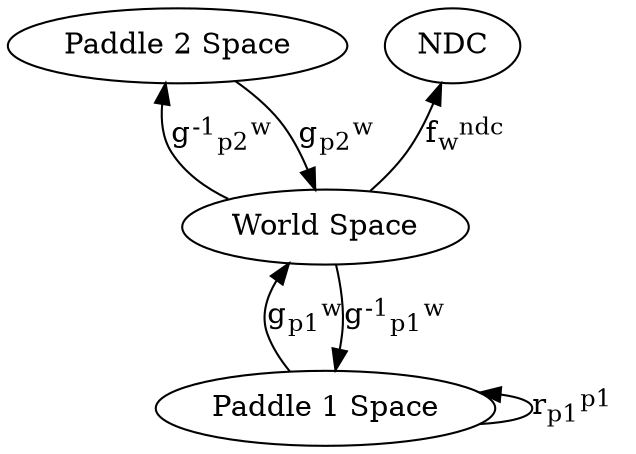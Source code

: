 digraph {
    rankdir="BT"
    "Paddle 1 Space" -> "World Space" [label=<g<SUB>p1</SUB><SUP>w</SUP>>];
    "Paddle 1 Space" -> "Paddle 1 Space" [label=<r<SUB>p1</SUB><SUP>p1  </SUP>>];
    "Paddle 2 Space" -> "World Space" [label=<g<SUB>p2</SUB><SUP>w</SUP>>];
    "World Space" -> "Paddle 1 Space" [label=<g<SUP>-1</SUP><SUB>p1</SUB><SUP>w</SUP>>];
    "World Space" -> "Paddle 2 Space" [label=<g<SUP>-1</SUP><SUB>p2</SUB><SUP>w</SUP>>];
    "World Space" -> "NDC" [label=<f<SUB>w</SUB><SUP>ndc</SUP>>];
}